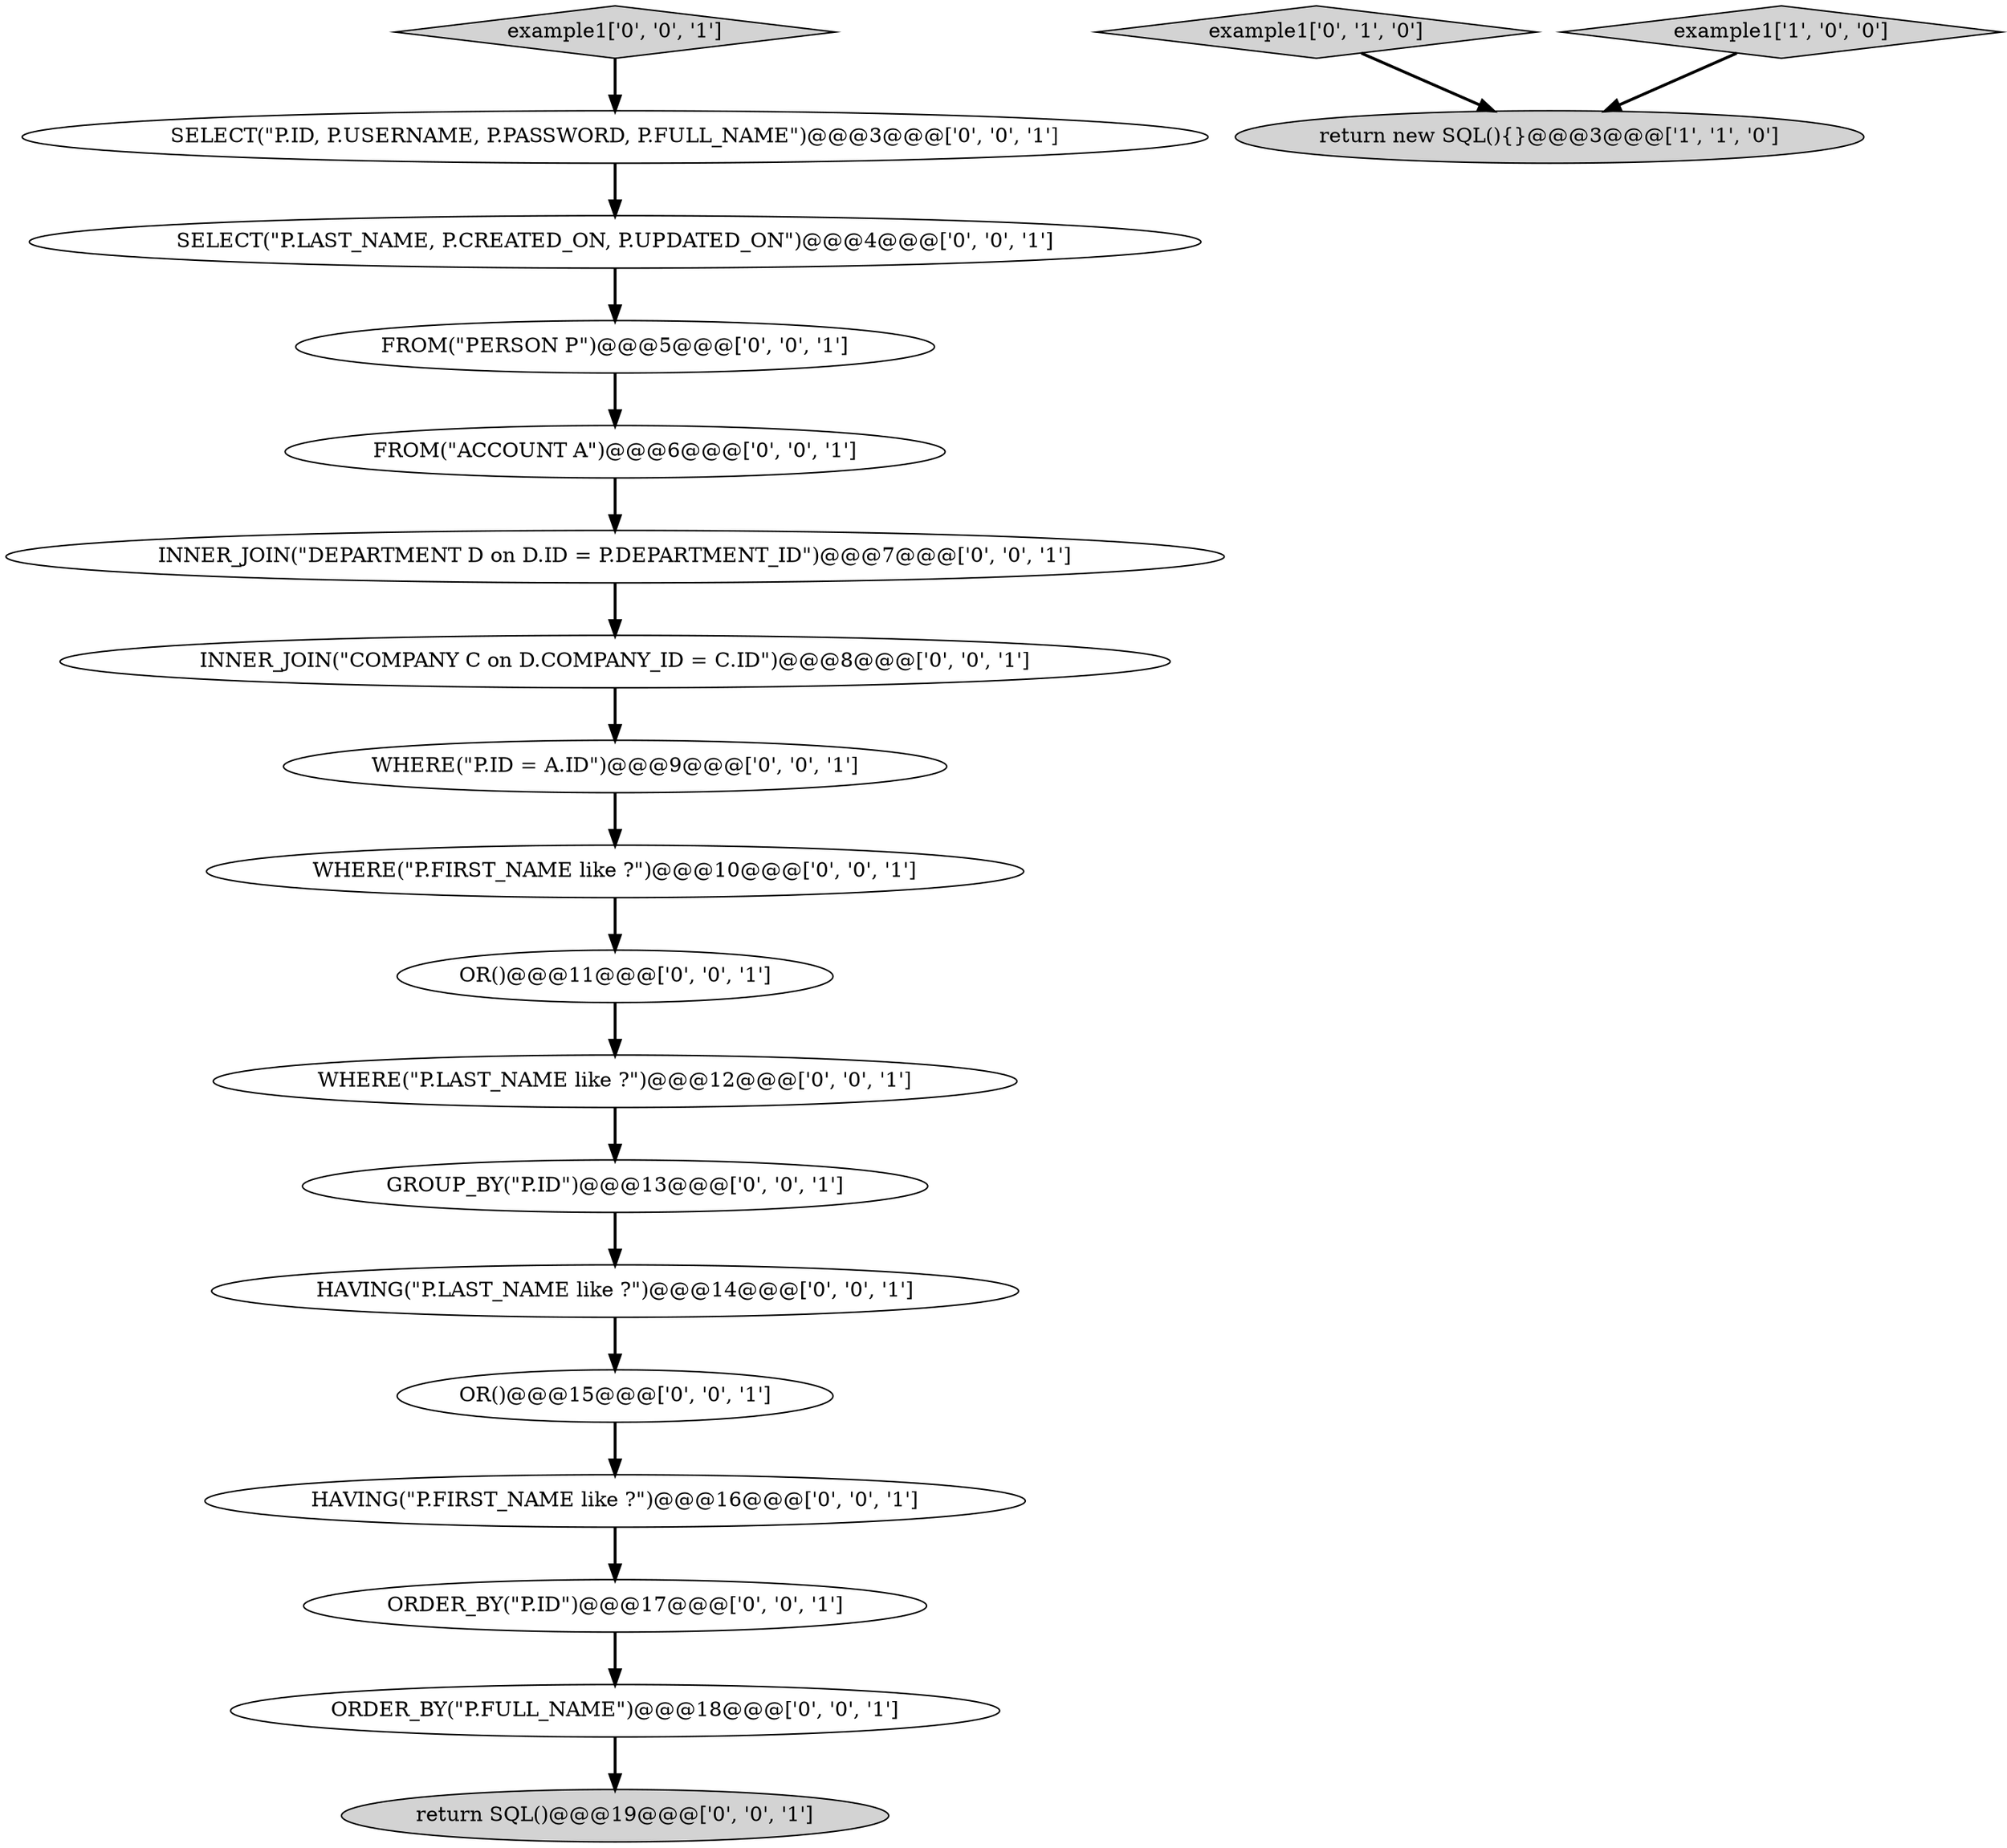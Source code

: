 digraph {
5 [style = filled, label = "INNER_JOIN(\"COMPANY C on D.COMPANY_ID = C.ID\")@@@8@@@['0', '0', '1']", fillcolor = white, shape = ellipse image = "AAA0AAABBB3BBB"];
18 [style = filled, label = "FROM(\"ACCOUNT A\")@@@6@@@['0', '0', '1']", fillcolor = white, shape = ellipse image = "AAA0AAABBB3BBB"];
13 [style = filled, label = "WHERE(\"P.FIRST_NAME like ?\")@@@10@@@['0', '0', '1']", fillcolor = white, shape = ellipse image = "AAA0AAABBB3BBB"];
2 [style = filled, label = "example1['0', '1', '0']", fillcolor = lightgray, shape = diamond image = "AAA0AAABBB2BBB"];
3 [style = filled, label = "HAVING(\"P.LAST_NAME like ?\")@@@14@@@['0', '0', '1']", fillcolor = white, shape = ellipse image = "AAA0AAABBB3BBB"];
1 [style = filled, label = "example1['1', '0', '0']", fillcolor = lightgray, shape = diamond image = "AAA0AAABBB1BBB"];
14 [style = filled, label = "SELECT(\"P.ID, P.USERNAME, P.PASSWORD, P.FULL_NAME\")@@@3@@@['0', '0', '1']", fillcolor = white, shape = ellipse image = "AAA0AAABBB3BBB"];
8 [style = filled, label = "SELECT(\"P.LAST_NAME, P.CREATED_ON, P.UPDATED_ON\")@@@4@@@['0', '0', '1']", fillcolor = white, shape = ellipse image = "AAA0AAABBB3BBB"];
9 [style = filled, label = "WHERE(\"P.ID = A.ID\")@@@9@@@['0', '0', '1']", fillcolor = white, shape = ellipse image = "AAA0AAABBB3BBB"];
11 [style = filled, label = "FROM(\"PERSON P\")@@@5@@@['0', '0', '1']", fillcolor = white, shape = ellipse image = "AAA0AAABBB3BBB"];
16 [style = filled, label = "WHERE(\"P.LAST_NAME like ?\")@@@12@@@['0', '0', '1']", fillcolor = white, shape = ellipse image = "AAA0AAABBB3BBB"];
4 [style = filled, label = "INNER_JOIN(\"DEPARTMENT D on D.ID = P.DEPARTMENT_ID\")@@@7@@@['0', '0', '1']", fillcolor = white, shape = ellipse image = "AAA0AAABBB3BBB"];
15 [style = filled, label = "ORDER_BY(\"P.ID\")@@@17@@@['0', '0', '1']", fillcolor = white, shape = ellipse image = "AAA0AAABBB3BBB"];
12 [style = filled, label = "return SQL()@@@19@@@['0', '0', '1']", fillcolor = lightgray, shape = ellipse image = "AAA0AAABBB3BBB"];
19 [style = filled, label = "OR()@@@11@@@['0', '0', '1']", fillcolor = white, shape = ellipse image = "AAA0AAABBB3BBB"];
7 [style = filled, label = "example1['0', '0', '1']", fillcolor = lightgray, shape = diamond image = "AAA0AAABBB3BBB"];
20 [style = filled, label = "OR()@@@15@@@['0', '0', '1']", fillcolor = white, shape = ellipse image = "AAA0AAABBB3BBB"];
10 [style = filled, label = "ORDER_BY(\"P.FULL_NAME\")@@@18@@@['0', '0', '1']", fillcolor = white, shape = ellipse image = "AAA0AAABBB3BBB"];
6 [style = filled, label = "HAVING(\"P.FIRST_NAME like ?\")@@@16@@@['0', '0', '1']", fillcolor = white, shape = ellipse image = "AAA0AAABBB3BBB"];
17 [style = filled, label = "GROUP_BY(\"P.ID\")@@@13@@@['0', '0', '1']", fillcolor = white, shape = ellipse image = "AAA0AAABBB3BBB"];
0 [style = filled, label = "return new SQL(){}@@@3@@@['1', '1', '0']", fillcolor = lightgray, shape = ellipse image = "AAA0AAABBB1BBB"];
19->16 [style = bold, label=""];
4->5 [style = bold, label=""];
8->11 [style = bold, label=""];
9->13 [style = bold, label=""];
2->0 [style = bold, label=""];
16->17 [style = bold, label=""];
7->14 [style = bold, label=""];
11->18 [style = bold, label=""];
17->3 [style = bold, label=""];
5->9 [style = bold, label=""];
13->19 [style = bold, label=""];
20->6 [style = bold, label=""];
15->10 [style = bold, label=""];
6->15 [style = bold, label=""];
14->8 [style = bold, label=""];
3->20 [style = bold, label=""];
18->4 [style = bold, label=""];
1->0 [style = bold, label=""];
10->12 [style = bold, label=""];
}
